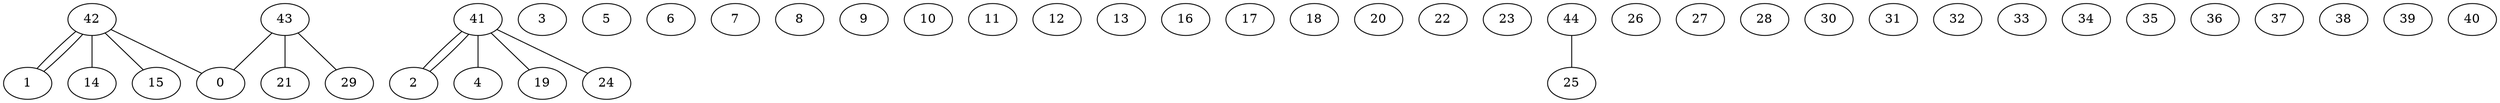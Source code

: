 graph G {
0;
1;
2;
3;
4;
5;
6;
7;
8;
9;
10;
11;
12;
13;
14;
15;
16;
17;
18;
19;
20;
21;
22;
23;
24;
25;
26;
27;
28;
29;
30;
31;
32;
33;
34;
35;
36;
37;
38;
39;
40;
41;
42;
43;
44;
44--25 ;
43--29 ;
43--21 ;
43--0 ;
42--1 ;
42--14 ;
42--1 ;
42--15 ;
42--0 ;
41--24 ;
41--19 ;
41--4 ;
41--2 ;
41--2 ;
}
